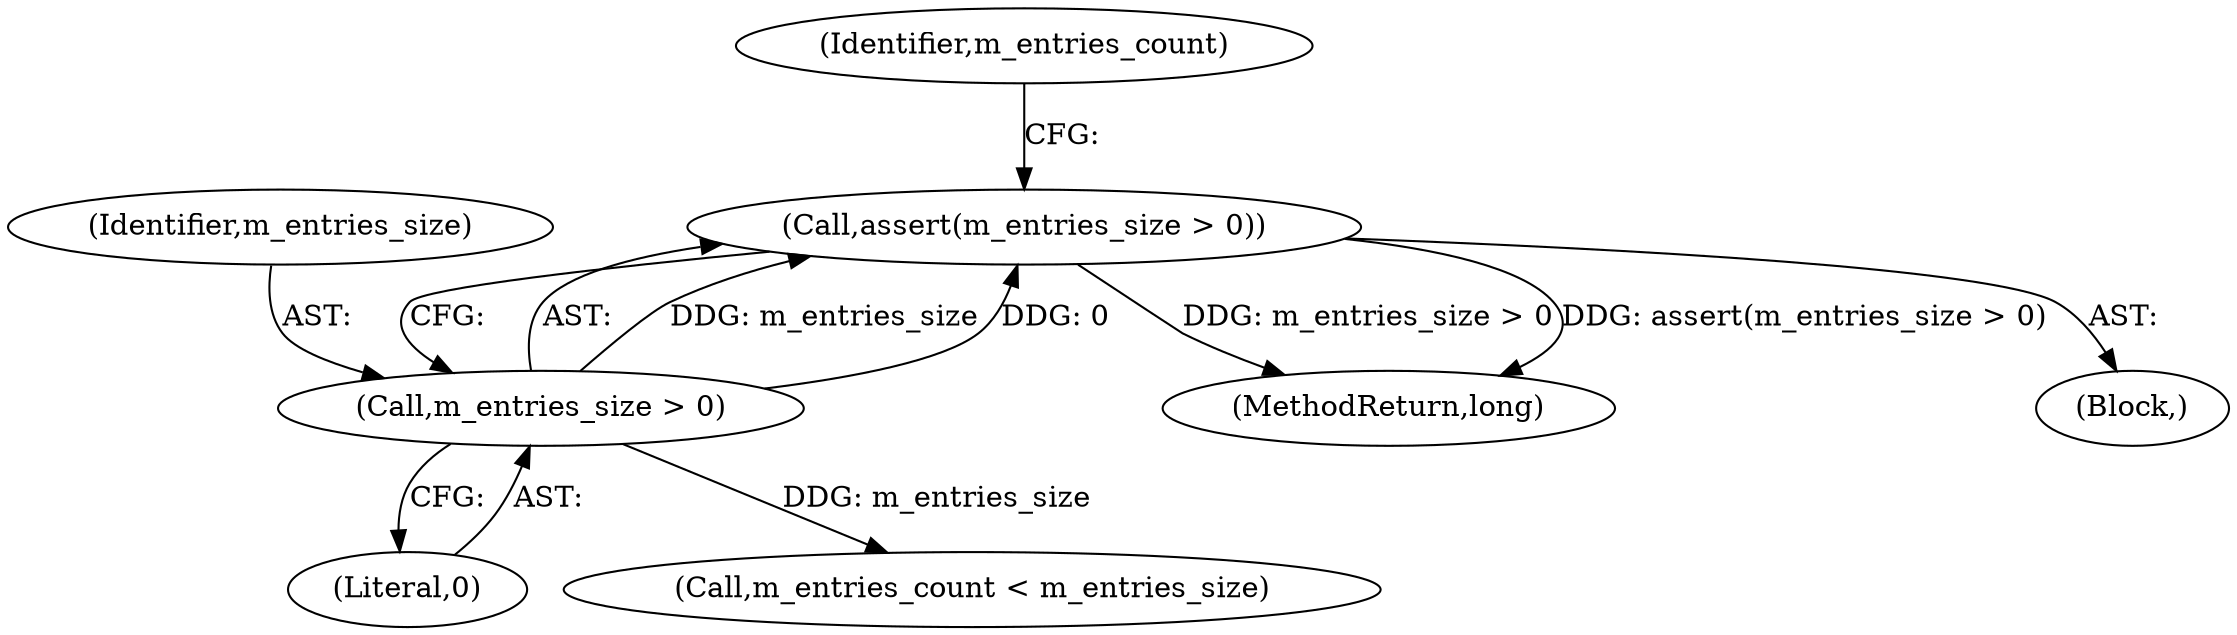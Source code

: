 digraph "1_Android_04839626ed859623901ebd3a5fd483982186b59d_22@API" {
"1000107" [label="(Call,assert(m_entries_size > 0))"];
"1000108" [label="(Call,m_entries_size > 0)"];
"1000104" [label="(Block,)"];
"1000107" [label="(Call,assert(m_entries_size > 0))"];
"1000109" [label="(Identifier,m_entries_size)"];
"1000110" [label="(Literal,0)"];
"1000113" [label="(Identifier,m_entries_count)"];
"1000172" [label="(MethodReturn,long)"];
"1000108" [label="(Call,m_entries_size > 0)"];
"1000116" [label="(Call,m_entries_count < m_entries_size)"];
"1000107" -> "1000104"  [label="AST: "];
"1000107" -> "1000108"  [label="CFG: "];
"1000108" -> "1000107"  [label="AST: "];
"1000113" -> "1000107"  [label="CFG: "];
"1000107" -> "1000172"  [label="DDG: m_entries_size > 0"];
"1000107" -> "1000172"  [label="DDG: assert(m_entries_size > 0)"];
"1000108" -> "1000107"  [label="DDG: m_entries_size"];
"1000108" -> "1000107"  [label="DDG: 0"];
"1000108" -> "1000110"  [label="CFG: "];
"1000109" -> "1000108"  [label="AST: "];
"1000110" -> "1000108"  [label="AST: "];
"1000108" -> "1000116"  [label="DDG: m_entries_size"];
}
